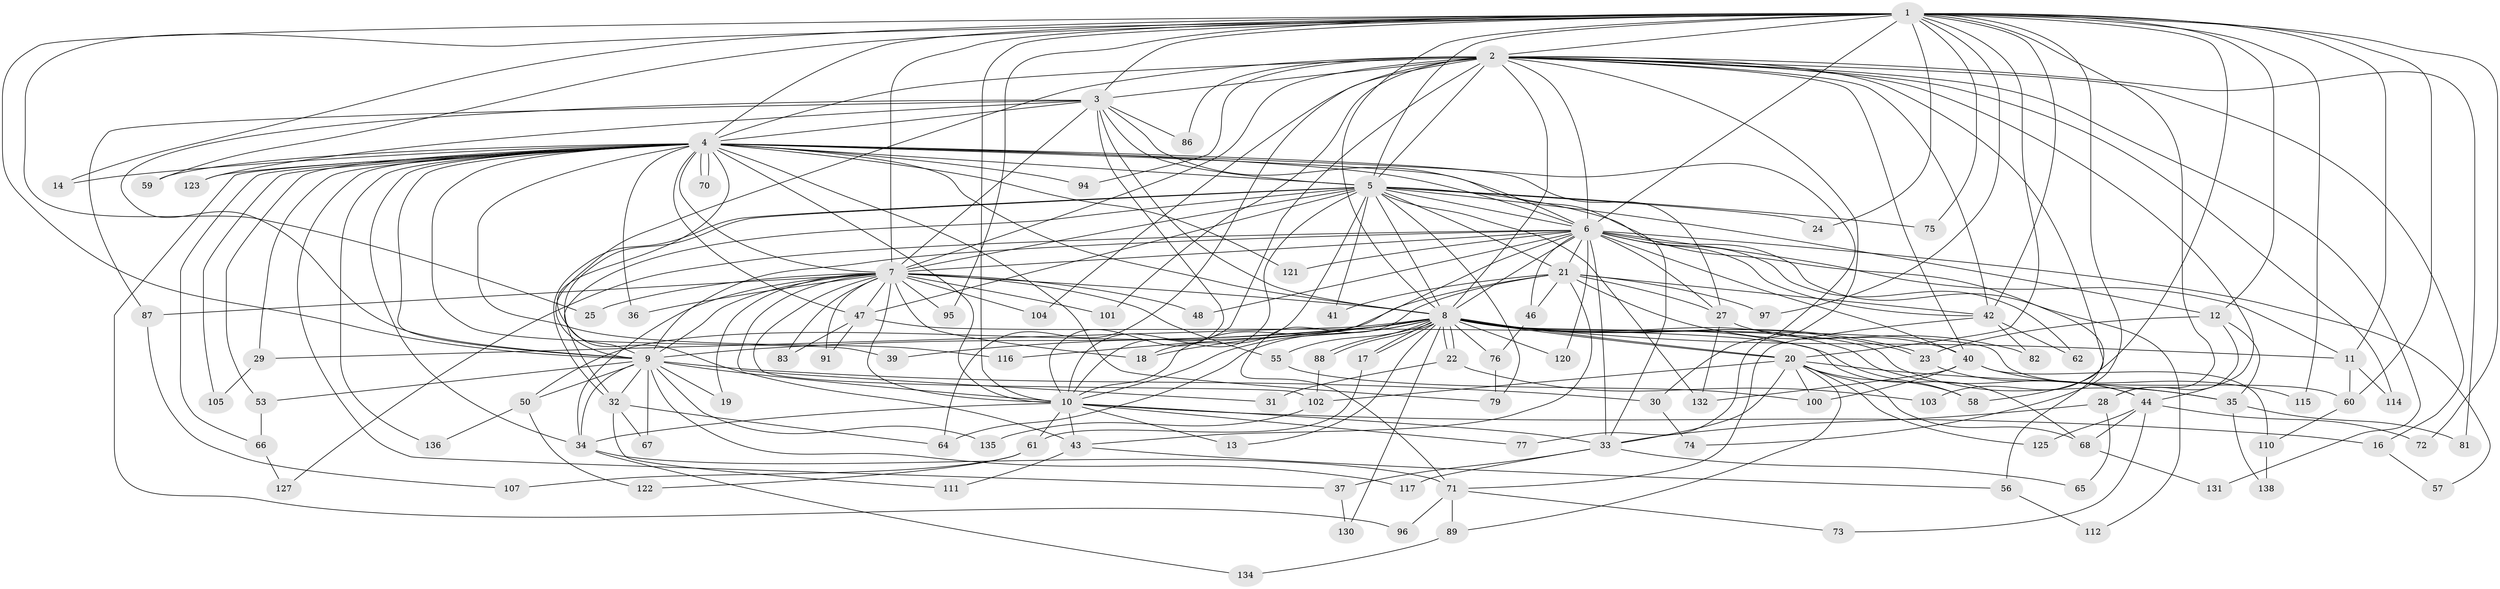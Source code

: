 // original degree distribution, {26: 0.007194244604316547, 21: 0.007194244604316547, 12: 0.007194244604316547, 36: 0.007194244604316547, 22: 0.014388489208633094, 23: 0.007194244604316547, 34: 0.007194244604316547, 19: 0.007194244604316547, 16: 0.007194244604316547, 4: 0.07913669064748201, 5: 0.050359712230215826, 2: 0.5251798561151079, 3: 0.2158273381294964, 11: 0.014388489208633094, 6: 0.03597122302158273, 8: 0.007194244604316547}
// Generated by graph-tools (version 1.1) at 2025/10/02/27/25 16:10:59]
// undirected, 107 vertices, 266 edges
graph export_dot {
graph [start="1"]
  node [color=gray90,style=filled];
  1 [super="+26"];
  2 [super="+63"];
  3;
  4 [super="+113"];
  5 [super="+126"];
  6 [super="+15"];
  7 [super="+45"];
  8 [super="+108"];
  9 [super="+69"];
  10;
  11 [super="+52"];
  12 [super="+93"];
  13;
  14;
  16;
  17;
  18 [super="+118"];
  19;
  20 [super="+54"];
  21;
  22;
  23;
  24;
  25;
  27 [super="+38"];
  28 [super="+106"];
  29;
  30;
  31;
  32;
  33 [super="+90"];
  34 [super="+85"];
  35 [super="+128"];
  36;
  37;
  39;
  40 [super="+92"];
  41;
  42 [super="+49"];
  43 [super="+80"];
  44 [super="+51"];
  46;
  47 [super="+78"];
  48;
  50;
  53;
  55;
  56;
  57;
  58 [super="+137"];
  59;
  60 [super="+98"];
  61;
  62;
  64 [super="+139"];
  65;
  66;
  67;
  68 [super="+129"];
  70 [super="+109"];
  71 [super="+84"];
  72;
  73;
  74;
  75;
  76;
  77;
  79 [super="+99"];
  81;
  82;
  83;
  86;
  87;
  88;
  89;
  91;
  94;
  95;
  96;
  97;
  100 [super="+124"];
  101;
  102 [super="+119"];
  103;
  104;
  105;
  107;
  110;
  111;
  112;
  114;
  115;
  116;
  117;
  120;
  121;
  122;
  123;
  125;
  127;
  130;
  131;
  132 [super="+133"];
  134;
  135;
  136;
  138;
  1 -- 2;
  1 -- 3;
  1 -- 4;
  1 -- 5;
  1 -- 6;
  1 -- 7;
  1 -- 8;
  1 -- 9;
  1 -- 10;
  1 -- 11;
  1 -- 12;
  1 -- 14;
  1 -- 24;
  1 -- 25;
  1 -- 28;
  1 -- 42;
  1 -- 59;
  1 -- 60;
  1 -- 72;
  1 -- 74;
  1 -- 75;
  1 -- 95;
  1 -- 97;
  1 -- 103;
  1 -- 115;
  1 -- 20;
  2 -- 3;
  2 -- 4;
  2 -- 5;
  2 -- 6;
  2 -- 7 [weight=2];
  2 -- 8;
  2 -- 9;
  2 -- 10;
  2 -- 16;
  2 -- 40;
  2 -- 44;
  2 -- 58;
  2 -- 81;
  2 -- 94;
  2 -- 101;
  2 -- 104;
  2 -- 114;
  2 -- 131;
  2 -- 86;
  2 -- 42;
  2 -- 77;
  2 -- 64;
  3 -- 4;
  3 -- 5;
  3 -- 6;
  3 -- 7;
  3 -- 8;
  3 -- 9;
  3 -- 10;
  3 -- 86;
  3 -- 87;
  3 -- 123;
  4 -- 5;
  4 -- 6 [weight=2];
  4 -- 7;
  4 -- 8 [weight=2];
  4 -- 9;
  4 -- 10;
  4 -- 14;
  4 -- 29;
  4 -- 30;
  4 -- 33;
  4 -- 36;
  4 -- 37;
  4 -- 39;
  4 -- 43;
  4 -- 53;
  4 -- 59;
  4 -- 66;
  4 -- 70 [weight=2];
  4 -- 70;
  4 -- 79;
  4 -- 94;
  4 -- 96;
  4 -- 105;
  4 -- 116;
  4 -- 121;
  4 -- 123;
  4 -- 136;
  4 -- 34;
  4 -- 47;
  4 -- 27;
  5 -- 6;
  5 -- 7;
  5 -- 8;
  5 -- 9 [weight=2];
  5 -- 10;
  5 -- 12;
  5 -- 21;
  5 -- 24;
  5 -- 32;
  5 -- 32;
  5 -- 41;
  5 -- 47;
  5 -- 56;
  5 -- 75;
  5 -- 79;
  5 -- 18;
  5 -- 132;
  6 -- 7;
  6 -- 8;
  6 -- 9;
  6 -- 10;
  6 -- 21;
  6 -- 27;
  6 -- 40;
  6 -- 46;
  6 -- 48;
  6 -- 57;
  6 -- 62;
  6 -- 112;
  6 -- 120;
  6 -- 121;
  6 -- 127;
  6 -- 11;
  6 -- 33;
  6 -- 42;
  7 -- 8;
  7 -- 9;
  7 -- 10;
  7 -- 18;
  7 -- 19;
  7 -- 25;
  7 -- 31;
  7 -- 34;
  7 -- 36;
  7 -- 47;
  7 -- 48;
  7 -- 55;
  7 -- 91;
  7 -- 95;
  7 -- 101;
  7 -- 104;
  7 -- 83;
  7 -- 102;
  7 -- 87;
  8 -- 9;
  8 -- 10;
  8 -- 11;
  8 -- 13;
  8 -- 17;
  8 -- 17;
  8 -- 18;
  8 -- 20;
  8 -- 20;
  8 -- 22;
  8 -- 22;
  8 -- 23;
  8 -- 23;
  8 -- 29;
  8 -- 35;
  8 -- 39;
  8 -- 44;
  8 -- 55;
  8 -- 58;
  8 -- 60;
  8 -- 64;
  8 -- 76;
  8 -- 88;
  8 -- 88;
  8 -- 116;
  8 -- 120;
  8 -- 130;
  9 -- 10;
  9 -- 19;
  9 -- 30;
  9 -- 34;
  9 -- 50;
  9 -- 53;
  9 -- 67;
  9 -- 117;
  9 -- 135;
  9 -- 32;
  10 -- 13;
  10 -- 16;
  10 -- 33;
  10 -- 43;
  10 -- 61;
  10 -- 77;
  10 -- 34;
  11 -- 114;
  11 -- 60;
  12 -- 28;
  12 -- 35;
  12 -- 23;
  16 -- 57;
  17 -- 61;
  20 -- 68;
  20 -- 89;
  20 -- 100;
  20 -- 125;
  20 -- 102;
  20 -- 35;
  20 -- 33;
  20 -- 58;
  21 -- 27;
  21 -- 41;
  21 -- 42;
  21 -- 46;
  21 -- 50;
  21 -- 71;
  21 -- 82;
  21 -- 97;
  21 -- 43;
  22 -- 31;
  22 -- 103;
  23 -- 44;
  27 -- 132;
  27 -- 40;
  28 -- 65;
  28 -- 33;
  29 -- 105;
  30 -- 74;
  32 -- 64;
  32 -- 67;
  32 -- 111;
  33 -- 37;
  33 -- 65;
  33 -- 117;
  34 -- 134;
  34 -- 71;
  35 -- 81;
  35 -- 138;
  37 -- 130;
  40 -- 115;
  40 -- 132;
  40 -- 100;
  40 -- 110;
  42 -- 62;
  42 -- 71;
  42 -- 82;
  43 -- 56;
  43 -- 111;
  44 -- 72;
  44 -- 73;
  44 -- 125;
  44 -- 68;
  46 -- 76;
  47 -- 68;
  47 -- 83;
  47 -- 91;
  50 -- 122;
  50 -- 136;
  53 -- 66;
  55 -- 100;
  56 -- 112;
  60 -- 110;
  61 -- 107;
  61 -- 122;
  66 -- 127;
  68 -- 131;
  71 -- 73;
  71 -- 89;
  71 -- 96;
  76 -- 79;
  87 -- 107;
  88 -- 102;
  89 -- 134;
  102 -- 135;
  110 -- 138;
}
